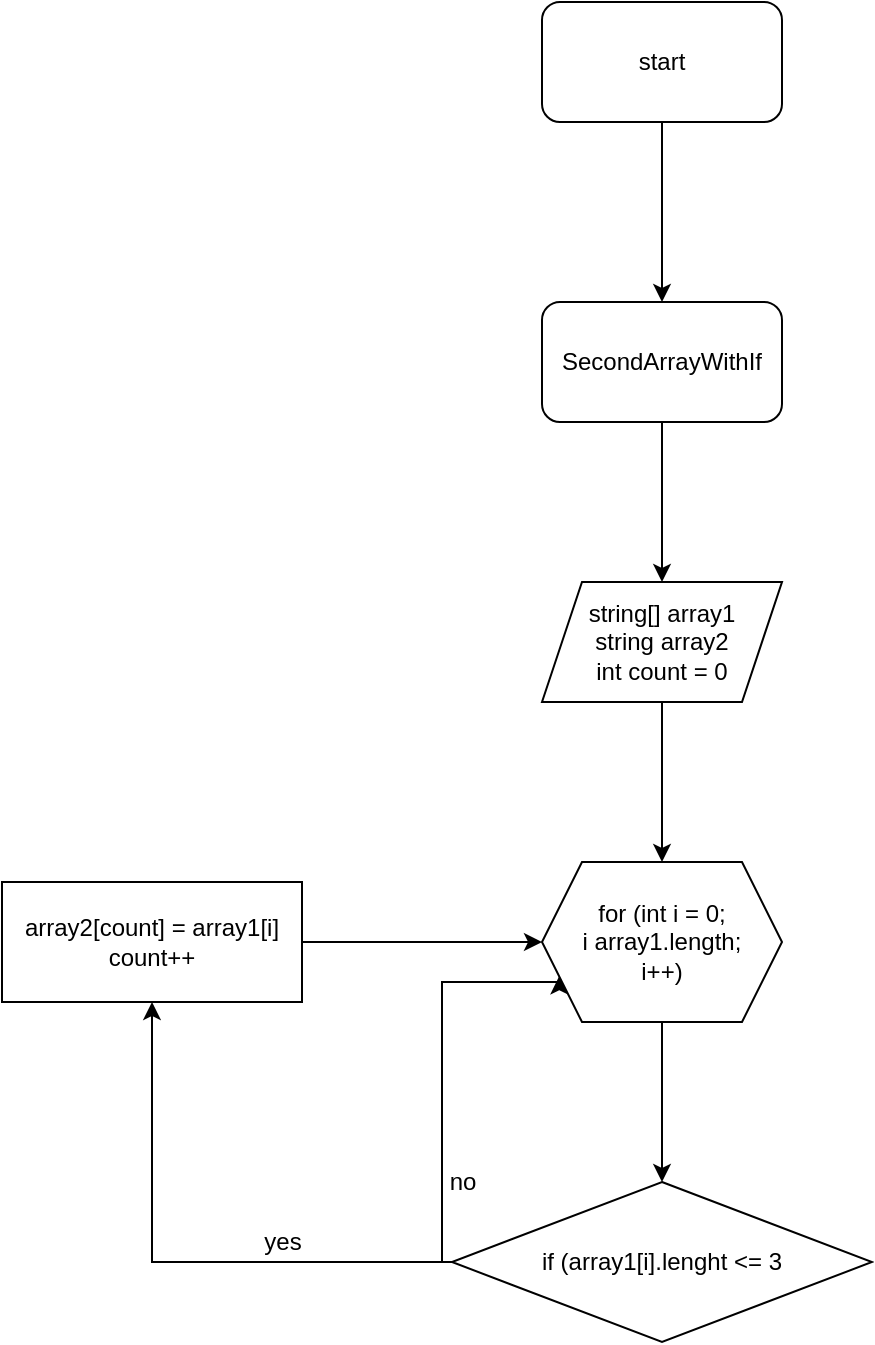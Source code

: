<mxfile version="20.7.4" type="device"><diagram id="UESzSf8pLzNyKJlK4CIB" name="Страница 1"><mxGraphModel dx="1262" dy="425" grid="1" gridSize="10" guides="1" tooltips="1" connect="1" arrows="1" fold="1" page="1" pageScale="1" pageWidth="827" pageHeight="1169" math="0" shadow="0"><root><mxCell id="0"/><mxCell id="1" parent="0"/><mxCell id="vGe1fma_9lcE7VP-kXtR-4" style="edgeStyle=orthogonalEdgeStyle;rounded=0;orthogonalLoop=1;jettySize=auto;html=1;" edge="1" parent="1" source="vGe1fma_9lcE7VP-kXtR-1" target="vGe1fma_9lcE7VP-kXtR-3"><mxGeometry relative="1" as="geometry"/></mxCell><mxCell id="vGe1fma_9lcE7VP-kXtR-1" value="start" style="rounded=1;whiteSpace=wrap;html=1;" vertex="1" parent="1"><mxGeometry x="190" y="50" width="120" height="60" as="geometry"/></mxCell><mxCell id="vGe1fma_9lcE7VP-kXtR-6" style="edgeStyle=orthogonalEdgeStyle;rounded=0;orthogonalLoop=1;jettySize=auto;html=1;" edge="1" parent="1" source="vGe1fma_9lcE7VP-kXtR-3" target="vGe1fma_9lcE7VP-kXtR-5"><mxGeometry relative="1" as="geometry"/></mxCell><mxCell id="vGe1fma_9lcE7VP-kXtR-3" value="SecondArrayWithIf" style="rounded=1;whiteSpace=wrap;html=1;" vertex="1" parent="1"><mxGeometry x="190" y="200" width="120" height="60" as="geometry"/></mxCell><mxCell id="vGe1fma_9lcE7VP-kXtR-9" style="edgeStyle=orthogonalEdgeStyle;rounded=0;orthogonalLoop=1;jettySize=auto;html=1;" edge="1" parent="1" source="vGe1fma_9lcE7VP-kXtR-5"><mxGeometry relative="1" as="geometry"><mxPoint x="250" y="480" as="targetPoint"/></mxGeometry></mxCell><mxCell id="vGe1fma_9lcE7VP-kXtR-5" value="string[] array1&lt;br&gt;string array2&lt;br&gt;int count = 0" style="shape=parallelogram;perimeter=parallelogramPerimeter;whiteSpace=wrap;html=1;fixedSize=1;" vertex="1" parent="1"><mxGeometry x="190" y="340" width="120" height="60" as="geometry"/></mxCell><mxCell id="vGe1fma_9lcE7VP-kXtR-12" style="edgeStyle=orthogonalEdgeStyle;rounded=0;orthogonalLoop=1;jettySize=auto;html=1;" edge="1" parent="1" source="vGe1fma_9lcE7VP-kXtR-10" target="vGe1fma_9lcE7VP-kXtR-11"><mxGeometry relative="1" as="geometry"/></mxCell><mxCell id="vGe1fma_9lcE7VP-kXtR-10" value="for (int i = 0;&lt;br style=&quot;border-color: var(--border-color);&quot;&gt;i array1.length;&lt;br style=&quot;border-color: var(--border-color);&quot;&gt;i++)" style="shape=hexagon;perimeter=hexagonPerimeter2;whiteSpace=wrap;html=1;fixedSize=1;" vertex="1" parent="1"><mxGeometry x="190" y="480" width="120" height="80" as="geometry"/></mxCell><mxCell id="vGe1fma_9lcE7VP-kXtR-15" style="edgeStyle=orthogonalEdgeStyle;rounded=0;orthogonalLoop=1;jettySize=auto;html=1;entryX=0.5;entryY=1;entryDx=0;entryDy=0;" edge="1" parent="1" source="vGe1fma_9lcE7VP-kXtR-11" target="vGe1fma_9lcE7VP-kXtR-13"><mxGeometry relative="1" as="geometry"><mxPoint y="680" as="targetPoint"/><Array as="points"><mxPoint x="-5" y="680"/></Array></mxGeometry></mxCell><mxCell id="vGe1fma_9lcE7VP-kXtR-16" style="edgeStyle=orthogonalEdgeStyle;rounded=0;orthogonalLoop=1;jettySize=auto;html=1;entryX=0;entryY=0.75;entryDx=0;entryDy=0;" edge="1" parent="1" source="vGe1fma_9lcE7VP-kXtR-11" target="vGe1fma_9lcE7VP-kXtR-10"><mxGeometry relative="1" as="geometry"><mxPoint x="120" y="540" as="targetPoint"/><Array as="points"><mxPoint x="140" y="680"/><mxPoint x="140" y="540"/><mxPoint x="199" y="540"/></Array></mxGeometry></mxCell><mxCell id="vGe1fma_9lcE7VP-kXtR-11" value="if (array1[i].lenght &amp;lt;= 3" style="rhombus;whiteSpace=wrap;html=1;" vertex="1" parent="1"><mxGeometry x="145" y="640" width="210" height="80" as="geometry"/></mxCell><mxCell id="vGe1fma_9lcE7VP-kXtR-14" style="edgeStyle=orthogonalEdgeStyle;rounded=0;orthogonalLoop=1;jettySize=auto;html=1;" edge="1" parent="1" source="vGe1fma_9lcE7VP-kXtR-13" target="vGe1fma_9lcE7VP-kXtR-10"><mxGeometry relative="1" as="geometry"/></mxCell><mxCell id="vGe1fma_9lcE7VP-kXtR-13" value="array2[count] = array1[i]&lt;br&gt;count++" style="rounded=0;whiteSpace=wrap;html=1;" vertex="1" parent="1"><mxGeometry x="-80" y="490" width="150" height="60" as="geometry"/></mxCell><mxCell id="vGe1fma_9lcE7VP-kXtR-17" value="no" style="text;html=1;align=center;verticalAlign=middle;resizable=0;points=[];autosize=1;strokeColor=none;fillColor=none;" vertex="1" parent="1"><mxGeometry x="130" y="625" width="40" height="30" as="geometry"/></mxCell><mxCell id="vGe1fma_9lcE7VP-kXtR-18" value="yes" style="text;html=1;align=center;verticalAlign=middle;resizable=0;points=[];autosize=1;strokeColor=none;fillColor=none;" vertex="1" parent="1"><mxGeometry x="40" y="655" width="40" height="30" as="geometry"/></mxCell></root></mxGraphModel></diagram></mxfile>